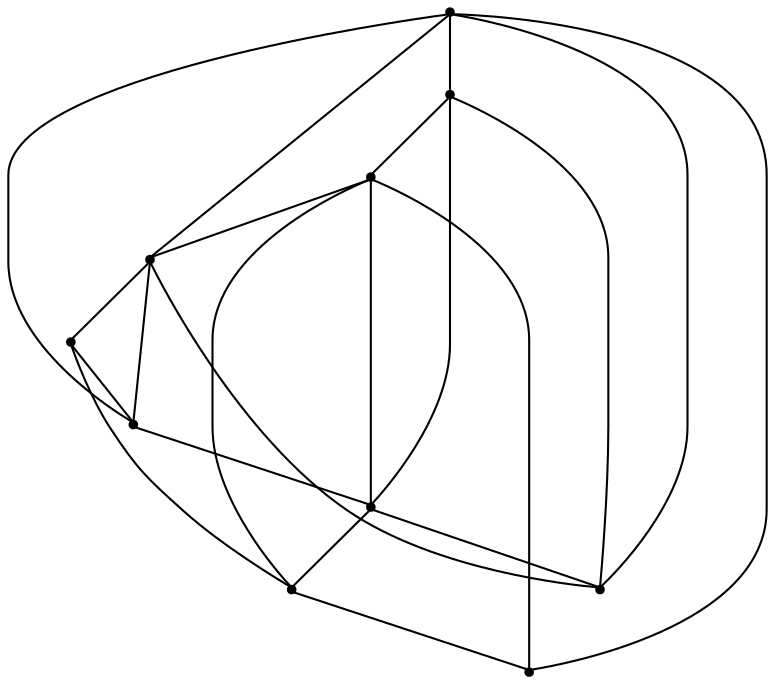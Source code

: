graph {
  node [shape=point,comment="{\"directed\":false,\"doi\":\"10.4230/LIPIcs.GD.2024.25\",\"figure\":\"11\"}"]

  v0 [pos="1272.3670622517047,1119.0264675761655"]
  v1 [pos="1072.3120892803056,985.6883853483143"]
  v2 [pos="1221.1280504582076,1221.7634843476567"]
  v3 [pos="1072.3120892803056,1119.0264675761655"]
  v4 [pos="1272.3670622517047,985.6883853483143"]
  v5 [pos="1222.3534144025602,885.6848236774263"]
  v6 [pos="1372.3946123332078,1119.0264675761655"]
  v7 [pos="1372.3946123332075,985.6883853483143"]
  v8 [pos="1172.3396393618088,985.6883853483143"]
  v9 [pos="1172.3396393618086,1119.0264675761655"]

  v0 -- v1 [id="-1",pos="1272.3670622517047,1119.0264675761655 1183.455072909859,1074.5790837817678 1116.7700395221902,1030.135769142712 1072.3120892803056,985.6883853483143"]
  v3 -- v9 [id="-3",pos="1072.3120892803056,1119.0264675761655 1172.3396393618086,1119.0264675761655 1172.3396393618086,1119.0264675761655 1172.3396393618086,1119.0264675761655"]
  v9 -- v0 [id="-4",pos="1172.3396393618086,1119.0264675761655 1272.3670622517047,1119.0264675761655 1272.3670622517047,1119.0264675761655 1272.3670622517047,1119.0264675761655"]
  v0 -- v6 [id="-5",pos="1272.3670622517047,1119.0264675761655 1372.3946123332078,1119.0264675761655 1372.3946123332078,1119.0264675761655 1372.3946123332078,1119.0264675761655"]
  v1 -- v8 [id="-8",pos="1072.3120892803056,985.6883853483143 1172.3396393618088,985.6883853483143 1172.3396393618088,985.6883853483143 1172.3396393618088,985.6883853483143"]
  v8 -- v4 [id="-9",pos="1172.3396393618088,985.6883853483143 1272.3670622517047,985.6883853483143 1272.3670622517047,985.6883853483143 1272.3670622517047,985.6883853483143"]
  v4 -- v7 [id="-10",pos="1272.3670622517047,985.6883853483143 1372.3946123332075,985.6883853483143 1372.3946123332075,985.6883853483143 1372.3946123332075,985.6883853483143"]
  v1 -- v5 [id="-12",pos="1072.3120892803056,985.6883853483143 1222.3534144025602,885.6848236774263 1222.3534144025602,885.6848236774263 1222.3534144025602,885.6848236774263"]
  v9 -- v8 [id="-13",pos="1172.3396393618086,1119.0264675761655 1172.3396393618088,985.6883853483143 1172.3396393618088,985.6883853483143 1172.3396393618088,985.6883853483143"]
  v8 -- v6 [id="-14",pos="1172.3396393618088,985.6883853483143 1372.3946123332078,1119.0264675761655 1372.3946123332078,1119.0264675761655 1372.3946123332078,1119.0264675761655"]
  v2 -- v6 [id="-15",pos="1221.1280504582076,1221.7634843476567 1372.3946123332078,1119.0264675761655 1372.3946123332078,1119.0264675761655 1372.3946123332078,1119.0264675761655"]
  v2 -- v0 [id="-16",pos="1221.1280504582076,1221.7634843476567 1272.3670622517047,1119.0264675761655 1272.3670622517047,1119.0264675761655 1272.3670622517047,1119.0264675761655"]
  v2 -- v3 [id="-17",pos="1221.1280504582076,1221.7634843476567 1072.3120892803056,1119.0264675761655 1072.3120892803056,1119.0264675761655 1072.3120892803056,1119.0264675761655"]
  v2 -- v9 [id="-18",pos="1221.1280504582076,1221.7634843476567 1172.3396393618086,1119.0264675761655 1172.3396393618086,1119.0264675761655 1172.3396393618086,1119.0264675761655"]
  v5 -- v7 [id="-19",pos="1222.3534144025602,885.6848236774263 1372.3946123332075,985.6883853483143 1372.3946123332075,985.6883853483143 1372.3946123332075,985.6883853483143"]
  v5 -- v4 [id="-20",pos="1222.3534144025602,885.6848236774263 1272.3670622517047,985.6883853483143 1272.3670622517047,985.6883853483143 1272.3670622517047,985.6883853483143"]
  v5 -- v8 [id="-21",pos="1222.3534144025602,885.6848236774263 1172.3396393618088,985.6883853483143 1172.3396393618088,985.6883853483143 1172.3396393618088,985.6883853483143"]
  v0 -- v7 [id="-22",pos="1272.3670622517047,1119.0264675761655 1372.3946123332075,985.6883853483143 1372.3946123332075,985.6883853483143 1372.3946123332075,985.6883853483143"]
  v6 -- v1 [id="-23",pos="1372.3946123332078,1119.0264675761655 1072.3120892803056,985.6883853483143 1072.3120892803056,985.6883853483143 1072.3120892803056,985.6883853483143"]
  v5 -- v2 [id="-24",pos="1222.3534144025602,885.6848236774263 972.2844438050971,819.0157825635008 972.2844438050971,935.6866045128704 972.2844438050971,1052.3574264622398 972.2844438050971,1169.0282484116096 972.2844438050971,1285.699070360979 1221.1280504582076,1221.7634843476567"]
  v3 -- v4 [id="-25",pos="1072.3120892803056,1119.0264675761655 1161.2240150263478,1074.5790837817678 1227.9090484140165,1030.135769142712 1272.3670622517047,985.6883853483143"]
}